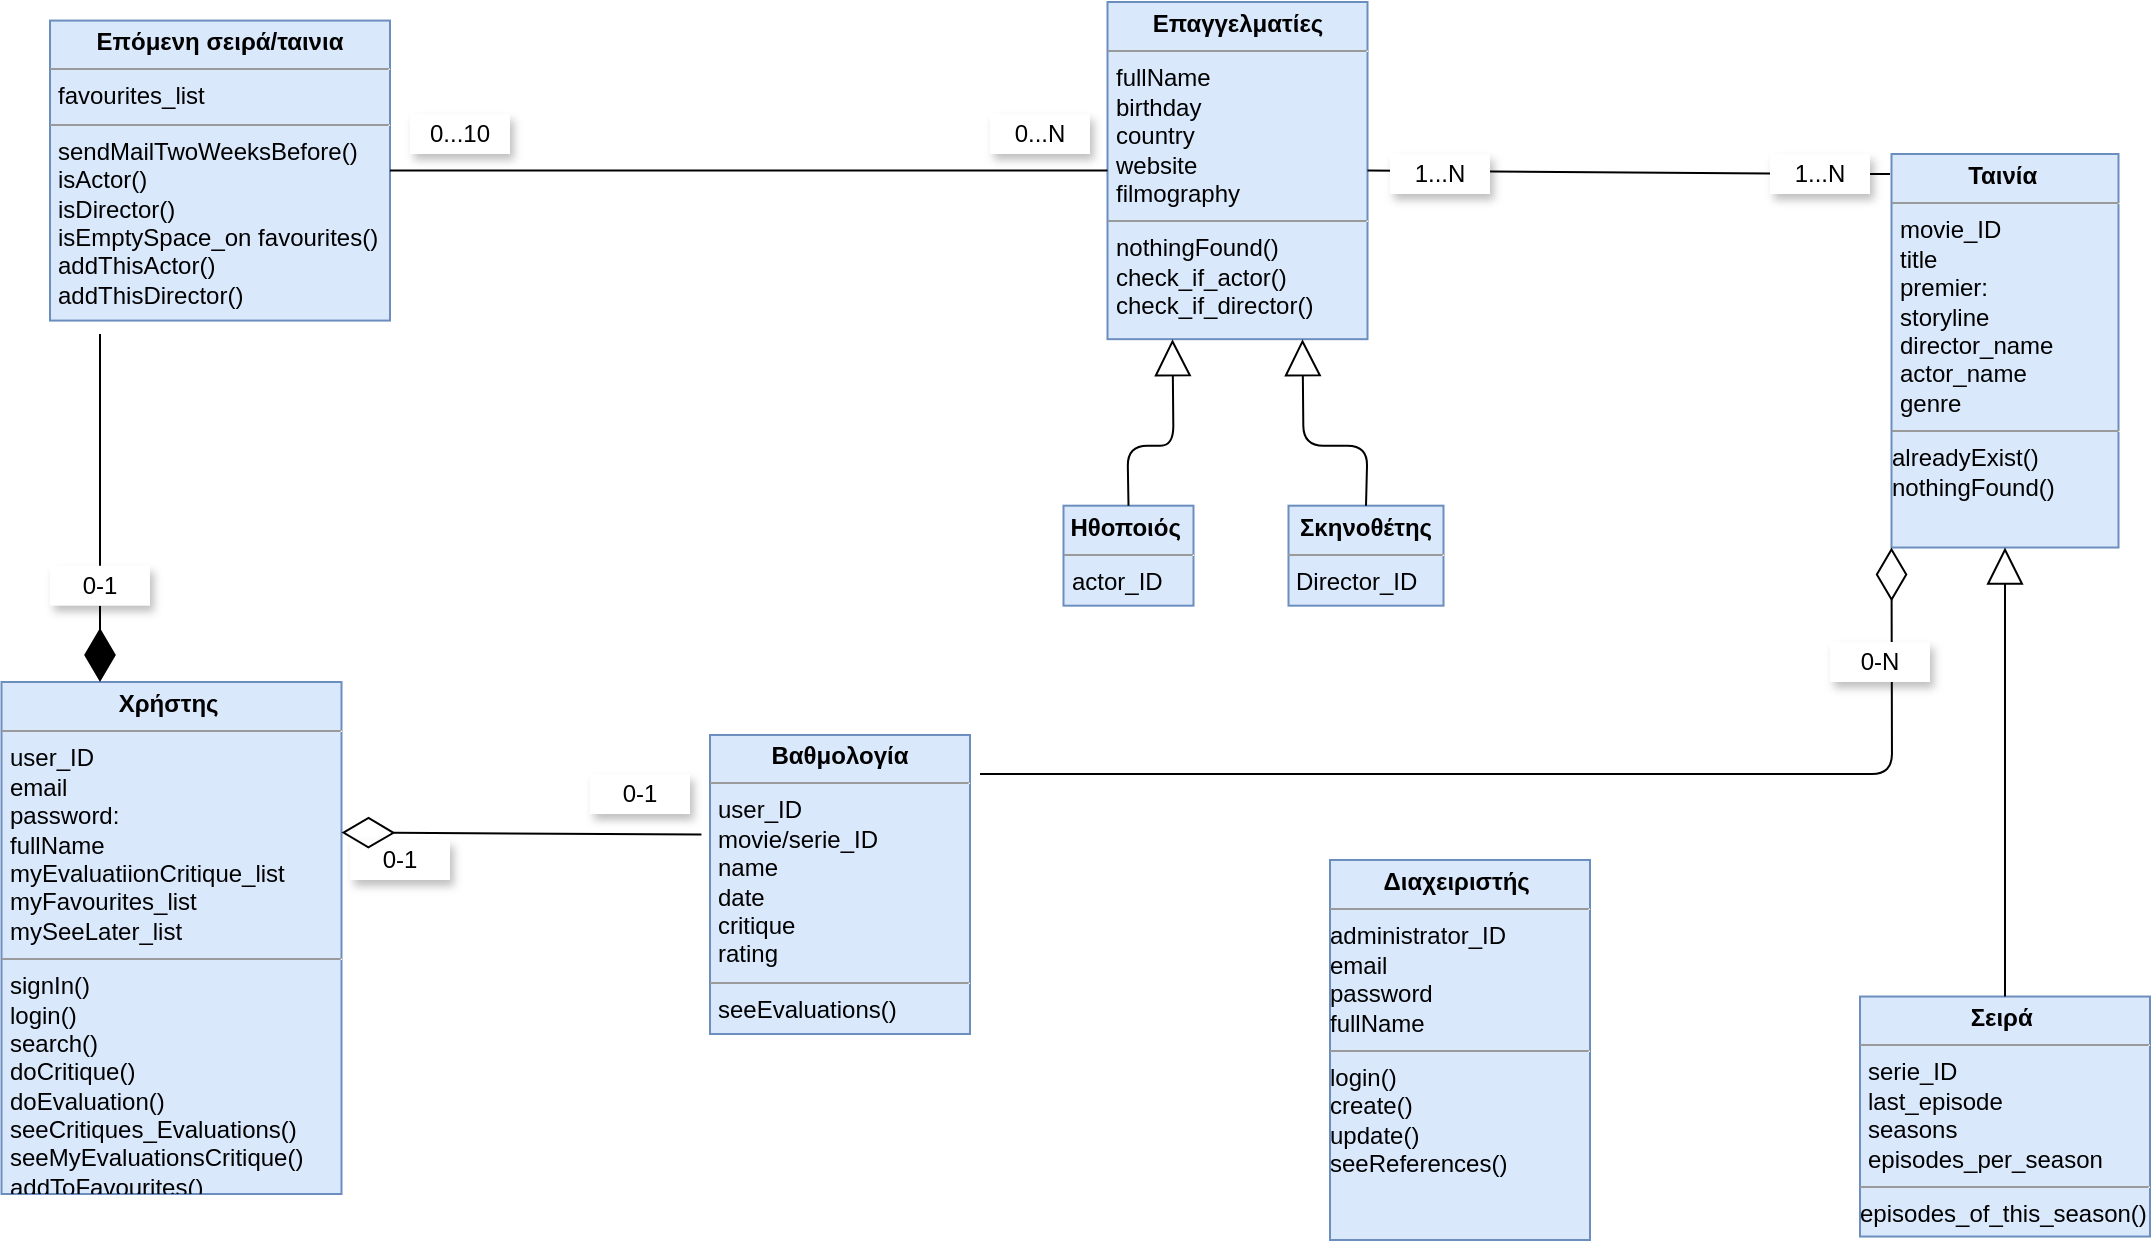 <mxfile version="14.8.0" type="github">
  <diagram id="mvpipmfOTZVIbn2RnBfs" name="Page-1">
    <mxGraphModel dx="-4903" dy="-1740" grid="1" gridSize="10" guides="1" tooltips="1" connect="1" arrows="1" fold="1" page="1" pageScale="1" pageWidth="827" pageHeight="1169" math="0" shadow="0">
      <root>
        <mxCell id="0" />
        <mxCell id="1" parent="0" />
        <mxCell id="zpBQGHldrdGLaz9oylC_-38" value="&lt;p style=&quot;margin: 0px ; margin-top: 4px ; text-align: center&quot;&gt;&lt;b&gt;Χρήστης&amp;nbsp;&lt;/b&gt;&lt;/p&gt;&lt;hr size=&quot;1&quot;&gt;&lt;p style=&quot;margin: 0px ; margin-left: 4px&quot;&gt;user_ID&lt;br&gt;&lt;/p&gt;&lt;p style=&quot;margin: 0px ; margin-left: 4px&quot;&gt;email&lt;/p&gt;&lt;p style=&quot;margin: 0px ; margin-left: 4px&quot;&gt;password:&lt;/p&gt;&lt;p style=&quot;margin: 0px ; margin-left: 4px&quot;&gt;fullName&lt;/p&gt;&lt;p style=&quot;margin: 0px ; margin-left: 4px&quot;&gt;myEvaluatiionCritique_list&lt;br&gt;&lt;/p&gt;&lt;p style=&quot;margin: 0px ; margin-left: 4px&quot;&gt;myFavourites_list&lt;/p&gt;&lt;p style=&quot;margin: 0px ; margin-left: 4px&quot;&gt;mySeeLater_list&lt;/p&gt;&lt;hr size=&quot;1&quot;&gt;&lt;p style=&quot;margin: 0px 0px 0px 4px&quot;&gt;&lt;span&gt;signIn()&lt;/span&gt;&lt;br&gt;&lt;/p&gt;&lt;p style=&quot;margin: 0px 0px 0px 4px&quot;&gt;&lt;span&gt;login()&lt;/span&gt;&lt;/p&gt;&lt;p style=&quot;margin: 0px 0px 0px 4px&quot;&gt;search()&lt;span&gt;&lt;br&gt;&lt;/span&gt;&lt;/p&gt;&lt;p style=&quot;margin: 0px 0px 0px 4px&quot;&gt;doCritique()&lt;/p&gt;&lt;p style=&quot;margin: 0px 0px 0px 4px&quot;&gt;doEvaluation()&lt;/p&gt;&lt;p style=&quot;margin: 0px 0px 0px 4px&quot;&gt;seeCritiques_Evaluations()&lt;/p&gt;&lt;p style=&quot;margin: 0px 0px 0px 4px&quot;&gt;seeMyEvaluationsCritique()&lt;/p&gt;&lt;p style=&quot;margin: 0px 0px 0px 4px&quot;&gt;addToFavourites()&lt;/p&gt;&lt;p style=&quot;margin: 0px 0px 0px 4px&quot;&gt;&lt;br&gt;&lt;/p&gt;" style="verticalAlign=top;align=left;overflow=fill;fontSize=12;fontFamily=Helvetica;html=1;fillColor=#dae8fc;strokeColor=#6c8ebf;labelBackgroundColor=none;" vertex="1" parent="1">
          <mxGeometry x="5915.75" y="2834" width="170" height="256" as="geometry" />
        </mxCell>
        <mxCell id="zpBQGHldrdGLaz9oylC_-39" value="&lt;p style=&quot;margin: 0px ; margin-top: 4px ; text-align: center&quot;&gt;&lt;b&gt;Βαθμολογία&lt;/b&gt;&lt;/p&gt;&lt;hr size=&quot;1&quot;&gt;&lt;p style=&quot;margin: 0px ; margin-left: 4px&quot;&gt;&lt;span&gt;user_ID&lt;/span&gt;&lt;/p&gt;&lt;p style=&quot;margin: 0px ; margin-left: 4px&quot;&gt;movie/serie_ID&lt;/p&gt;&lt;p style=&quot;margin: 0px ; margin-left: 4px&quot;&gt;&lt;span&gt;name&lt;/span&gt;&lt;br&gt;&lt;/p&gt;&lt;p style=&quot;margin: 0px ; margin-left: 4px&quot;&gt;&lt;span&gt;date&lt;/span&gt;&lt;/p&gt;&lt;p style=&quot;margin: 0px ; margin-left: 4px&quot;&gt;&lt;span&gt;critique&lt;/span&gt;&lt;/p&gt;&lt;p style=&quot;margin: 0px ; margin-left: 4px&quot;&gt;&lt;span&gt;rating&lt;/span&gt;&lt;/p&gt;&lt;hr size=&quot;1&quot;&gt;&lt;p style=&quot;margin: 0px ; margin-left: 4px&quot;&gt;seeEvaluations()&lt;/p&gt;&lt;p style=&quot;margin: 0px ; margin-left: 4px&quot;&gt;&lt;br&gt;&lt;/p&gt;&lt;p style=&quot;margin: 0px ; margin-left: 4px&quot;&gt;&lt;br&gt;&lt;/p&gt;" style="verticalAlign=top;align=left;overflow=fill;fontSize=12;fontFamily=Helvetica;html=1;fillColor=#dae8fc;strokeColor=#6c8ebf;" vertex="1" parent="1">
          <mxGeometry x="6270" y="2860.49" width="130" height="149.51" as="geometry" />
        </mxCell>
        <mxCell id="zpBQGHldrdGLaz9oylC_-40" value="&lt;p style=&quot;margin: 0px ; margin-top: 4px ; text-align: center&quot;&gt;&lt;b&gt;&amp;nbsp;Επόμενη σειρά/ταινια&amp;nbsp;&lt;/b&gt;&lt;/p&gt;&lt;hr size=&quot;1&quot;&gt;&lt;p style=&quot;margin: 0px ; margin-left: 4px&quot;&gt;&lt;span&gt;favourites_list&lt;/span&gt;&lt;br&gt;&lt;/p&gt;&lt;hr size=&quot;1&quot;&gt;&lt;p style=&quot;margin: 0px ; margin-left: 4px&quot;&gt;sendMailTwoWeeksBefore()&lt;/p&gt;&lt;p style=&quot;margin: 0px ; margin-left: 4px&quot;&gt;isActor()&lt;/p&gt;&lt;p style=&quot;margin: 0px ; margin-left: 4px&quot;&gt;isDirector()&lt;/p&gt;&lt;p style=&quot;margin: 0px ; margin-left: 4px&quot;&gt;isEmptySpace_on favourites()&lt;/p&gt;&lt;p style=&quot;margin: 0px ; margin-left: 4px&quot;&gt;addThisActor()&lt;/p&gt;&lt;p style=&quot;margin: 0px ; margin-left: 4px&quot;&gt;addThisDirector()&lt;/p&gt;" style="verticalAlign=top;align=left;overflow=fill;fontSize=12;fontFamily=Helvetica;html=1;fillColor=#dae8fc;strokeColor=#6c8ebf;labelBackgroundColor=none;" vertex="1" parent="1">
          <mxGeometry x="5940" y="2503.29" width="170" height="150" as="geometry" />
        </mxCell>
        <mxCell id="zpBQGHldrdGLaz9oylC_-41" value="&lt;p style=&quot;margin: 4px 0px 0px ; text-align: center&quot;&gt;&lt;b&gt;&lt;font style=&quot;font-size: 12px&quot;&gt;Σειρά&amp;nbsp;&lt;/font&gt;&lt;/b&gt;&lt;/p&gt;&lt;hr size=&quot;1&quot;&gt;&lt;p style=&quot;margin: 0px 0px 0px 4px&quot;&gt;&lt;font style=&quot;font-size: 12px&quot;&gt;serie_ID&lt;/font&gt;&lt;/p&gt;&lt;p style=&quot;margin: 0px 0px 0px 4px&quot;&gt;&lt;font style=&quot;font-size: 12px&quot;&gt;last_episode&lt;/font&gt;&lt;/p&gt;&lt;p style=&quot;margin: 0px 0px 0px 4px&quot;&gt;&lt;font style=&quot;font-size: 12px&quot;&gt;seasons&lt;/font&gt;&lt;/p&gt;&lt;p style=&quot;margin: 0px 0px 0px 4px&quot;&gt;&lt;font style=&quot;font-size: 12px&quot;&gt;episodes_per_season&lt;/font&gt;&lt;/p&gt;&lt;hr size=&quot;1&quot;&gt;&lt;font style=&quot;font-size: 12px&quot;&gt;episodes_of_this_season()&lt;/font&gt;&lt;br&gt;&lt;p style=&quot;margin: 0px ; margin-left: 4px&quot;&gt;&lt;/p&gt;" style="verticalAlign=top;align=left;overflow=fill;fontSize=12;fontFamily=Helvetica;html=1;fillColor=#dae8fc;strokeColor=#6c8ebf;labelBackgroundColor=none;" vertex="1" parent="1">
          <mxGeometry x="6845" y="2991.27" width="145" height="120" as="geometry" />
        </mxCell>
        <mxCell id="zpBQGHldrdGLaz9oylC_-42" value="&lt;p style=&quot;margin: 0px ; margin-top: 4px ; text-align: center&quot;&gt;&lt;b&gt;Σκηνοθέτης&lt;/b&gt;&lt;/p&gt;&lt;hr size=&quot;1&quot;&gt;&lt;p style=&quot;margin: 0px 0px 0px 4px&quot;&gt;&lt;span&gt;Director_ID&lt;/span&gt;&lt;/p&gt;&lt;p style=&quot;margin: 0px ; margin-left: 4px&quot;&gt;&lt;br&gt;&lt;/p&gt;&lt;p style=&quot;margin: 0px ; margin-left: 4px&quot;&gt;&lt;br&gt;&lt;/p&gt;" style="verticalAlign=top;align=left;overflow=fill;fontSize=12;fontFamily=Helvetica;html=1;fillColor=#dae8fc;strokeColor=#6c8ebf;labelBackgroundColor=none;" vertex="1" parent="1">
          <mxGeometry x="6559.25" y="2745.84" width="77.5" height="50" as="geometry" />
        </mxCell>
        <mxCell id="zpBQGHldrdGLaz9oylC_-43" value="&lt;p style=&quot;margin: 0px ; margin-top: 4px ; text-align: center&quot;&gt;&lt;b&gt;Ηθοποιός&amp;nbsp;&lt;/b&gt;&lt;/p&gt;&lt;hr size=&quot;1&quot;&gt;&lt;p style=&quot;margin: 0px 0px 0px 4px&quot;&gt;actor_ID&lt;/p&gt;&lt;p style=&quot;margin: 0px ; margin-left: 4px&quot;&gt;&lt;br&gt;&lt;/p&gt;&lt;p style=&quot;margin: 0px ; margin-left: 4px&quot;&gt;&lt;br&gt;&lt;/p&gt;" style="verticalAlign=top;align=left;overflow=fill;fontSize=12;fontFamily=Helvetica;html=1;fillColor=#dae8fc;strokeColor=#6c8ebf;labelBackgroundColor=none;" vertex="1" parent="1">
          <mxGeometry x="6446.75" y="2745.84" width="65" height="50" as="geometry" />
        </mxCell>
        <mxCell id="zpBQGHldrdGLaz9oylC_-44" value="&lt;p style=&quot;margin: 0px ; margin-top: 4px ; text-align: center&quot;&gt;&lt;b&gt;Ταινία&amp;nbsp;&lt;/b&gt;&lt;/p&gt;&lt;hr size=&quot;1&quot;&gt;&lt;p style=&quot;margin: 0px 0px 0px 4px&quot;&gt;movie_ID&lt;/p&gt;&lt;p style=&quot;margin: 0px 0px 0px 4px&quot;&gt;title&lt;br&gt;&lt;/p&gt;&lt;p style=&quot;margin: 0px 0px 0px 4px&quot;&gt;premier:&lt;/p&gt;&lt;p style=&quot;margin: 0px 0px 0px 4px&quot;&gt;storyline&lt;/p&gt;&lt;p style=&quot;margin: 0px 0px 0px 4px&quot;&gt;director_name&lt;/p&gt;&lt;p style=&quot;margin: 0px 0px 0px 4px&quot;&gt;actor_name&lt;/p&gt;&lt;p style=&quot;margin: 0px 0px 0px 4px&quot;&gt;genre&lt;/p&gt;&lt;hr size=&quot;1&quot;&gt;alreadyExist()&lt;br&gt;nothingFound()&lt;br&gt;&lt;br&gt;&lt;p style=&quot;margin: 0px ; margin-left: 4px&quot;&gt;&lt;/p&gt;" style="verticalAlign=top;align=left;overflow=fill;fontSize=12;fontFamily=Helvetica;html=1;fillColor=#dae8fc;strokeColor=#6c8ebf;labelBackgroundColor=none;" vertex="1" parent="1">
          <mxGeometry x="6860.75" y="2570" width="113.5" height="196.76" as="geometry" />
        </mxCell>
        <mxCell id="zpBQGHldrdGLaz9oylC_-45" value="&lt;p style=&quot;margin: 0px ; margin-top: 4px ; text-align: center&quot;&gt;&lt;b&gt;Διαχειριστής&amp;nbsp;&lt;/b&gt;&lt;/p&gt;&lt;hr size=&quot;1&quot;&gt;administrator_ID&lt;br&gt;&lt;span&gt;email&lt;br&gt;&lt;/span&gt;&lt;span&gt;password&lt;br&gt;&lt;/span&gt;&lt;span&gt;fullName&lt;/span&gt;&lt;span&gt;&lt;br&gt;&lt;/span&gt;&lt;hr size=&quot;1&quot;&gt;login()&lt;span&gt;&lt;br&gt;create()&lt;br&gt;update()&lt;br&gt;&lt;/span&gt;&lt;span&gt;seeReferences()&lt;/span&gt;&lt;span&gt;&lt;br&gt;&lt;/span&gt;" style="verticalAlign=top;align=left;overflow=fill;fontSize=12;fontFamily=Helvetica;html=1;fillColor=#dae8fc;strokeColor=#6c8ebf;labelBackgroundColor=none;" vertex="1" parent="1">
          <mxGeometry x="6580" y="2923" width="130" height="190" as="geometry" />
        </mxCell>
        <mxCell id="zpBQGHldrdGLaz9oylC_-46" value="&lt;p style=&quot;margin: 0px ; margin-top: 4px ; text-align: center&quot;&gt;&lt;b&gt;Επαγγελματίες&lt;/b&gt;&lt;/p&gt;&lt;hr size=&quot;1&quot;&gt;&lt;p style=&quot;margin: 0px 0px 0px 4px&quot;&gt;&lt;span&gt;fullName&lt;/span&gt;&lt;br&gt;&lt;/p&gt;&lt;p style=&quot;margin: 0px 0px 0px 4px&quot;&gt;birthday&lt;/p&gt;&lt;p style=&quot;margin: 0px 0px 0px 4px&quot;&gt;country&lt;/p&gt;&lt;p style=&quot;margin: 0px 0px 0px 4px&quot;&gt;website&lt;/p&gt;&lt;p style=&quot;margin: 0px 0px 0px 4px&quot;&gt;filmography&lt;/p&gt;&lt;hr size=&quot;1&quot;&gt;&lt;p style=&quot;margin: 0px ; margin-left: 4px&quot;&gt;&lt;span&gt;nothingFound()&lt;/span&gt;&lt;br&gt;&lt;/p&gt;&lt;p style=&quot;margin: 0px ; margin-left: 4px&quot;&gt;check_if_actor()&lt;/p&gt;&lt;p style=&quot;margin: 0px ; margin-left: 4px&quot;&gt;check_if_director()&lt;/p&gt;" style="verticalAlign=top;align=left;overflow=fill;fontSize=12;fontFamily=Helvetica;html=1;fillColor=#dae8fc;strokeColor=#6c8ebf;labelBackgroundColor=none;" vertex="1" parent="1">
          <mxGeometry x="6468.75" y="2494" width="130" height="168.59" as="geometry" />
        </mxCell>
        <mxCell id="zpBQGHldrdGLaz9oylC_-47" value="" style="endArrow=block;endSize=16;endFill=0;html=1;exitX=0.5;exitY=0;exitDx=0;exitDy=0;entryX=0.25;entryY=1;entryDx=0;entryDy=0;labelBackgroundColor=none;" edge="1" parent="1" source="zpBQGHldrdGLaz9oylC_-43" target="zpBQGHldrdGLaz9oylC_-46">
          <mxGeometry x="-0.042" width="160" relative="1" as="geometry">
            <mxPoint x="6592.162" y="2976.535" as="sourcePoint" />
            <mxPoint x="6421.25" y="2662.585" as="targetPoint" />
            <Array as="points">
              <mxPoint x="6478.75" y="2715.84" />
              <mxPoint x="6501.75" y="2715.84" />
            </Array>
            <mxPoint as="offset" />
          </mxGeometry>
        </mxCell>
        <mxCell id="zpBQGHldrdGLaz9oylC_-48" value="" style="endArrow=block;endSize=16;endFill=0;html=1;exitX=0.5;exitY=0;exitDx=0;exitDy=0;entryX=0.75;entryY=1;entryDx=0;entryDy=0;labelBackgroundColor=none;" edge="1" parent="1" source="zpBQGHldrdGLaz9oylC_-42" target="zpBQGHldrdGLaz9oylC_-46">
          <mxGeometry x="-0.101" width="160" relative="1" as="geometry">
            <mxPoint x="6551.25" y="2769.09" as="sourcePoint" />
            <mxPoint x="6528.75" y="2665.84" as="targetPoint" />
            <Array as="points">
              <mxPoint x="6598.75" y="2715.84" />
              <mxPoint x="6566.75" y="2715.84" />
            </Array>
            <mxPoint as="offset" />
          </mxGeometry>
        </mxCell>
        <mxCell id="zpBQGHldrdGLaz9oylC_-49" value="" style="endArrow=block;endSize=16;endFill=0;html=1;entryX=0.5;entryY=1;entryDx=0;entryDy=0;exitX=0.5;exitY=0;exitDx=0;exitDy=0;labelBackgroundColor=none;" edge="1" parent="1" source="zpBQGHldrdGLaz9oylC_-41" target="zpBQGHldrdGLaz9oylC_-44">
          <mxGeometry x="-0.101" width="160" relative="1" as="geometry">
            <mxPoint x="6764.5" y="3071.27" as="sourcePoint" />
            <mxPoint x="6914.5" y="2931.27" as="targetPoint" />
            <Array as="points">
              <mxPoint x="6917.5" y="2951.27" />
            </Array>
            <mxPoint as="offset" />
          </mxGeometry>
        </mxCell>
        <mxCell id="zpBQGHldrdGLaz9oylC_-59" value="" style="endArrow=diamondThin;endFill=1;endSize=24;html=1;entryX=0.5;entryY=0;entryDx=0;entryDy=0;labelBackgroundColor=none;startArrow=none;" edge="1" parent="1" source="zpBQGHldrdGLaz9oylC_-62">
          <mxGeometry width="160" relative="1" as="geometry">
            <mxPoint x="5965" y="2693" as="sourcePoint" />
            <mxPoint x="5965" y="2834.005" as="targetPoint" />
            <Array as="points" />
          </mxGeometry>
        </mxCell>
        <mxCell id="zpBQGHldrdGLaz9oylC_-62" value="0-1" style="text;html=1;strokeColor=none;align=center;verticalAlign=middle;whiteSpace=wrap;rounded=0;shadow=1;fillColor=#FFFFFF;" vertex="1" parent="1">
          <mxGeometry x="5940" y="2775.84" width="50" height="20" as="geometry" />
        </mxCell>
        <mxCell id="zpBQGHldrdGLaz9oylC_-63" value="" style="endArrow=none;endFill=1;endSize=24;html=1;entryX=0.5;entryY=0;entryDx=0;entryDy=0;labelBackgroundColor=none;" edge="1" parent="1" target="zpBQGHldrdGLaz9oylC_-62">
          <mxGeometry width="160" relative="1" as="geometry">
            <mxPoint x="5965" y="2660" as="sourcePoint" />
            <mxPoint x="5965" y="2834.005" as="targetPoint" />
            <Array as="points" />
          </mxGeometry>
        </mxCell>
        <mxCell id="zpBQGHldrdGLaz9oylC_-64" value="0...10" style="text;html=1;strokeColor=none;align=center;verticalAlign=middle;whiteSpace=wrap;rounded=0;shadow=1;fillColor=#FFFFFF;" vertex="1" parent="1">
          <mxGeometry x="6120" y="2550" width="50" height="20" as="geometry" />
        </mxCell>
        <mxCell id="zpBQGHldrdGLaz9oylC_-66" value="" style="endArrow=none;html=1;exitX=1;exitY=0.5;exitDx=0;exitDy=0;entryX=0;entryY=0.5;entryDx=0;entryDy=0;" edge="1" parent="1" source="zpBQGHldrdGLaz9oylC_-40" target="zpBQGHldrdGLaz9oylC_-46">
          <mxGeometry width="50" height="50" relative="1" as="geometry">
            <mxPoint x="6200" y="2770" as="sourcePoint" />
            <mxPoint x="6250" y="2720" as="targetPoint" />
          </mxGeometry>
        </mxCell>
        <mxCell id="zpBQGHldrdGLaz9oylC_-67" value="0...Ν" style="text;html=1;strokeColor=none;align=center;verticalAlign=middle;whiteSpace=wrap;rounded=0;shadow=1;fillColor=#FFFFFF;" vertex="1" parent="1">
          <mxGeometry x="6410" y="2550" width="50" height="20" as="geometry" />
        </mxCell>
        <mxCell id="zpBQGHldrdGLaz9oylC_-72" value="" style="endArrow=none;html=1;exitX=1;exitY=0.5;exitDx=0;exitDy=0;startArrow=none;" edge="1" parent="1" source="zpBQGHldrdGLaz9oylC_-84">
          <mxGeometry width="50" height="50" relative="1" as="geometry">
            <mxPoint x="6700" y="2650" as="sourcePoint" />
            <mxPoint x="6860" y="2580" as="targetPoint" />
          </mxGeometry>
        </mxCell>
        <mxCell id="zpBQGHldrdGLaz9oylC_-73" value="0-1" style="text;html=1;strokeColor=none;align=center;verticalAlign=middle;whiteSpace=wrap;rounded=0;shadow=1;fillColor=#FFFFFF;" vertex="1" parent="1">
          <mxGeometry x="6090" y="2913" width="50" height="20" as="geometry" />
        </mxCell>
        <mxCell id="zpBQGHldrdGLaz9oylC_-74" value="0-1" style="text;html=1;strokeColor=none;align=center;verticalAlign=middle;whiteSpace=wrap;rounded=0;shadow=1;fillColor=#FFFFFF;" vertex="1" parent="1">
          <mxGeometry x="6210" y="2880" width="50" height="20" as="geometry" />
        </mxCell>
        <mxCell id="zpBQGHldrdGLaz9oylC_-76" value="" style="endArrow=diamondThin;endFill=0;endSize=24;html=1;entryX=1;entryY=0.294;entryDx=0;entryDy=0;entryPerimeter=0;exitX=-0.033;exitY=0.333;exitDx=0;exitDy=0;exitPerimeter=0;" edge="1" parent="1" source="zpBQGHldrdGLaz9oylC_-39" target="zpBQGHldrdGLaz9oylC_-38">
          <mxGeometry width="160" relative="1" as="geometry">
            <mxPoint x="6085.75" y="2805.34" as="sourcePoint" />
            <mxPoint x="6245.75" y="2805.34" as="targetPoint" />
          </mxGeometry>
        </mxCell>
        <mxCell id="zpBQGHldrdGLaz9oylC_-77" value="" style="endArrow=diamondThin;endFill=0;endSize=24;html=1;entryX=0;entryY=1;entryDx=0;entryDy=0;" edge="1" parent="1" target="zpBQGHldrdGLaz9oylC_-44">
          <mxGeometry width="160" relative="1" as="geometry">
            <mxPoint x="6405" y="2880" as="sourcePoint" />
            <mxPoint x="6890" y="2770" as="targetPoint" />
            <Array as="points">
              <mxPoint x="6861" y="2880" />
            </Array>
          </mxGeometry>
        </mxCell>
        <mxCell id="zpBQGHldrdGLaz9oylC_-81" value="0-N" style="text;html=1;strokeColor=none;align=center;verticalAlign=middle;whiteSpace=wrap;rounded=0;shadow=1;fillColor=#FFFFFF;" vertex="1" parent="1">
          <mxGeometry x="6830" y="2814" width="50" height="20" as="geometry" />
        </mxCell>
        <mxCell id="zpBQGHldrdGLaz9oylC_-84" value="1...Ν" style="text;html=1;strokeColor=none;align=center;verticalAlign=middle;whiteSpace=wrap;rounded=0;shadow=1;fillColor=#FFFFFF;" vertex="1" parent="1">
          <mxGeometry x="6800" y="2570" width="50" height="20" as="geometry" />
        </mxCell>
        <mxCell id="zpBQGHldrdGLaz9oylC_-85" value="" style="endArrow=none;html=1;exitX=1;exitY=0.5;exitDx=0;exitDy=0;" edge="1" parent="1" source="zpBQGHldrdGLaz9oylC_-46" target="zpBQGHldrdGLaz9oylC_-84">
          <mxGeometry width="50" height="50" relative="1" as="geometry">
            <mxPoint x="6598.75" y="2578.295" as="sourcePoint" />
            <mxPoint x="6860" y="2580" as="targetPoint" />
          </mxGeometry>
        </mxCell>
        <mxCell id="zpBQGHldrdGLaz9oylC_-86" value="1...Ν" style="text;html=1;strokeColor=none;align=center;verticalAlign=middle;whiteSpace=wrap;rounded=0;shadow=1;fillColor=#FFFFFF;" vertex="1" parent="1">
          <mxGeometry x="6610" y="2570" width="50" height="20" as="geometry" />
        </mxCell>
      </root>
    </mxGraphModel>
  </diagram>
</mxfile>
